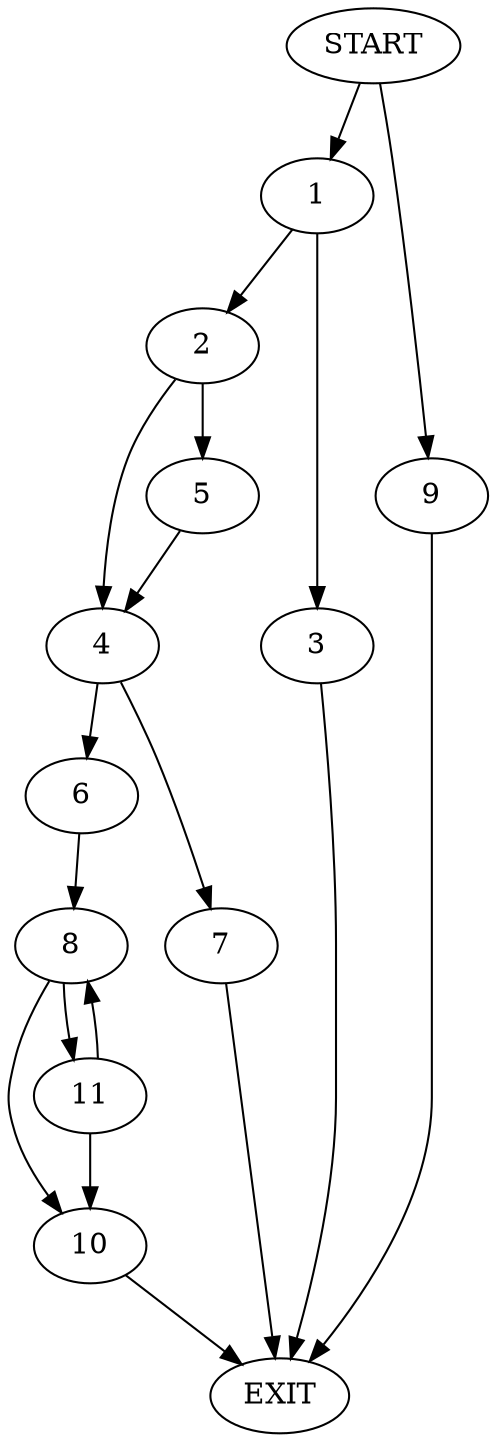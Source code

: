 digraph {
0 [label="START"]
12 [label="EXIT"]
0 -> 1
1 -> 2
1 -> 3
2 -> 4
2 -> 5
3 -> 12
5 -> 4
4 -> 6
4 -> 7
7 -> 12
6 -> 8
0 -> 9
9 -> 12
8 -> 10
8 -> 11
11 -> 10
11 -> 8
10 -> 12
}
